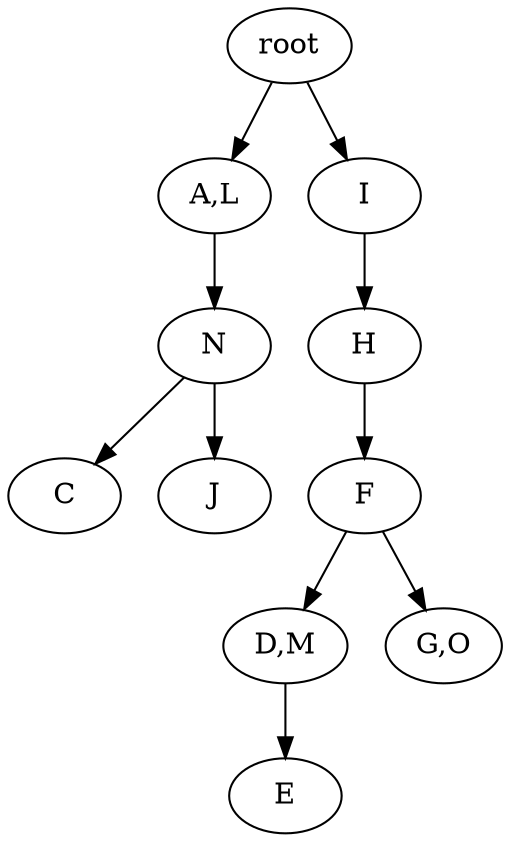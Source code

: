 strict digraph G {
	graph [name=G];
	0	 [label=root];
	3	 [label="A,L"];
	0 -> 3;
	1	 [label=I];
	0 -> 1;
	4	 [label=N];
	3 -> 4;
	6	 [label=C];
	4 -> 6;
	5	 [label=J];
	4 -> 5;
	2	 [label=H];
	7	 [label=F];
	2 -> 7;
	9	 [label="D,M"];
	10	 [label=E];
	9 -> 10;
	7 -> 9;
	8	 [label="G,O"];
	7 -> 8;
	1 -> 2;
}
